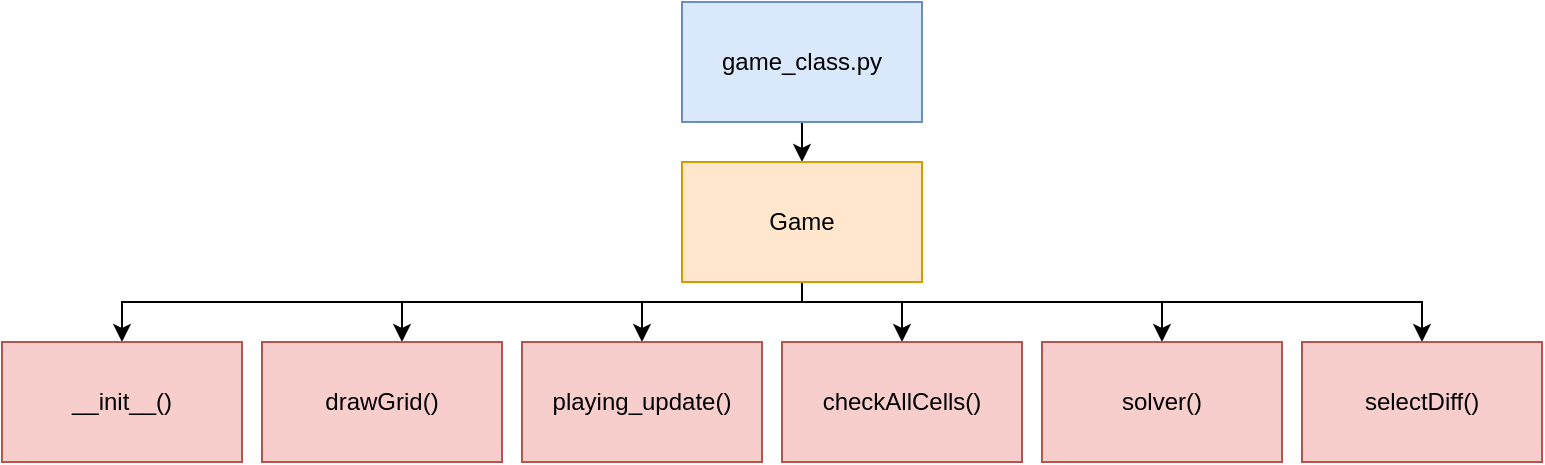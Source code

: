 <mxfile version="14.0.1" type="device"><diagram id="wISvgtW7QC8eq2RXW61G" name="Page-1"><mxGraphModel dx="946" dy="535" grid="1" gridSize="10" guides="1" tooltips="1" connect="1" arrows="1" fold="1" page="1" pageScale="1" pageWidth="1169" pageHeight="1654" math="0" shadow="0"><root><mxCell id="0"/><mxCell id="1" parent="0"/><mxCell id="HcsW8yIkLIZDJfey_LBG-5" style="edgeStyle=orthogonalEdgeStyle;rounded=0;orthogonalLoop=1;jettySize=auto;html=1;exitX=0.5;exitY=1;exitDx=0;exitDy=0;entryX=0.5;entryY=0;entryDx=0;entryDy=0;" parent="1" source="HcsW8yIkLIZDJfey_LBG-1" target="HcsW8yIkLIZDJfey_LBG-4" edge="1"><mxGeometry relative="1" as="geometry"/></mxCell><mxCell id="HcsW8yIkLIZDJfey_LBG-1" value="game_class.py" style="rounded=0;whiteSpace=wrap;html=1;fillColor=#dae8fc;strokeColor=#6c8ebf;" parent="1" vertex="1"><mxGeometry x="500" y="120" width="120" height="60" as="geometry"/></mxCell><mxCell id="HcsW8yIkLIZDJfey_LBG-8" style="edgeStyle=orthogonalEdgeStyle;rounded=0;orthogonalLoop=1;jettySize=auto;html=1;exitX=0.5;exitY=1;exitDx=0;exitDy=0;entryX=0.5;entryY=0;entryDx=0;entryDy=0;" parent="1" source="HcsW8yIkLIZDJfey_LBG-4" target="HcsW8yIkLIZDJfey_LBG-6" edge="1"><mxGeometry relative="1" as="geometry"><Array as="points"><mxPoint x="560" y="270"/><mxPoint x="220" y="270"/></Array></mxGeometry></mxCell><mxCell id="HcsW8yIkLIZDJfey_LBG-9" style="edgeStyle=orthogonalEdgeStyle;rounded=0;orthogonalLoop=1;jettySize=auto;html=1;exitX=0.5;exitY=1;exitDx=0;exitDy=0;entryX=0.5;entryY=0;entryDx=0;entryDy=0;" parent="1" source="HcsW8yIkLIZDJfey_LBG-4" target="HcsW8yIkLIZDJfey_LBG-7" edge="1"><mxGeometry relative="1" as="geometry"><Array as="points"><mxPoint x="560" y="270"/><mxPoint x="740" y="270"/></Array></mxGeometry></mxCell><mxCell id="HcsW8yIkLIZDJfey_LBG-16" style="edgeStyle=orthogonalEdgeStyle;rounded=0;orthogonalLoop=1;jettySize=auto;html=1;exitX=0.5;exitY=1;exitDx=0;exitDy=0;" parent="1" source="HcsW8yIkLIZDJfey_LBG-4" target="HcsW8yIkLIZDJfey_LBG-10" edge="1"><mxGeometry relative="1" as="geometry"><Array as="points"><mxPoint x="560" y="270"/><mxPoint x="360" y="270"/></Array></mxGeometry></mxCell><mxCell id="WNBHF6pnebQenjw3mkV0-2" style="edgeStyle=orthogonalEdgeStyle;rounded=0;orthogonalLoop=1;jettySize=auto;html=1;exitX=0.5;exitY=1;exitDx=0;exitDy=0;" edge="1" parent="1" source="HcsW8yIkLIZDJfey_LBG-4" target="HcsW8yIkLIZDJfey_LBG-14"><mxGeometry relative="1" as="geometry"><Array as="points"><mxPoint x="560" y="270"/><mxPoint x="480" y="270"/></Array></mxGeometry></mxCell><mxCell id="WNBHF6pnebQenjw3mkV0-3" style="edgeStyle=orthogonalEdgeStyle;rounded=0;orthogonalLoop=1;jettySize=auto;html=1;exitX=0.5;exitY=1;exitDx=0;exitDy=0;" edge="1" parent="1" source="HcsW8yIkLIZDJfey_LBG-4" target="WNBHF6pnebQenjw3mkV0-1"><mxGeometry relative="1" as="geometry"><Array as="points"><mxPoint x="560" y="270"/><mxPoint x="870" y="270"/></Array></mxGeometry></mxCell><mxCell id="WNBHF6pnebQenjw3mkV0-5" style="edgeStyle=orthogonalEdgeStyle;rounded=0;orthogonalLoop=1;jettySize=auto;html=1;exitX=0.5;exitY=1;exitDx=0;exitDy=0;entryX=0.5;entryY=0;entryDx=0;entryDy=0;" edge="1" parent="1" source="HcsW8yIkLIZDJfey_LBG-4" target="WNBHF6pnebQenjw3mkV0-4"><mxGeometry relative="1" as="geometry"><Array as="points"><mxPoint x="560" y="270"/><mxPoint x="610" y="270"/></Array></mxGeometry></mxCell><mxCell id="HcsW8yIkLIZDJfey_LBG-4" value="Game" style="rounded=0;whiteSpace=wrap;html=1;fillColor=#ffe6cc;strokeColor=#d79b00;" parent="1" vertex="1"><mxGeometry x="500" y="200" width="120" height="60" as="geometry"/></mxCell><mxCell id="HcsW8yIkLIZDJfey_LBG-6" value="__init__()" style="rounded=0;whiteSpace=wrap;html=1;fillColor=#f8cecc;strokeColor=#b85450;" parent="1" vertex="1"><mxGeometry x="160" y="290" width="120" height="60" as="geometry"/></mxCell><mxCell id="HcsW8yIkLIZDJfey_LBG-7" value="solver()" style="rounded=0;whiteSpace=wrap;html=1;fillColor=#f8cecc;strokeColor=#b85450;" parent="1" vertex="1"><mxGeometry x="680" y="290" width="120" height="60" as="geometry"/></mxCell><mxCell id="HcsW8yIkLIZDJfey_LBG-10" value="drawGrid()" style="rounded=0;whiteSpace=wrap;html=1;fillColor=#f8cecc;strokeColor=#b85450;" parent="1" vertex="1"><mxGeometry x="290" y="290" width="120" height="60" as="geometry"/></mxCell><mxCell id="HcsW8yIkLIZDJfey_LBG-14" value="playing_update()" style="rounded=0;whiteSpace=wrap;html=1;fillColor=#f8cecc;strokeColor=#b85450;" parent="1" vertex="1"><mxGeometry x="420" y="290" width="120" height="60" as="geometry"/></mxCell><mxCell id="WNBHF6pnebQenjw3mkV0-1" value="selectDiff()" style="rounded=0;whiteSpace=wrap;html=1;fillColor=#f8cecc;strokeColor=#b85450;" vertex="1" parent="1"><mxGeometry x="810" y="290" width="120" height="60" as="geometry"/></mxCell><mxCell id="WNBHF6pnebQenjw3mkV0-4" value="checkAllCells()" style="rounded=0;whiteSpace=wrap;html=1;fillColor=#f8cecc;strokeColor=#b85450;" vertex="1" parent="1"><mxGeometry x="550" y="290" width="120" height="60" as="geometry"/></mxCell></root></mxGraphModel></diagram></mxfile>